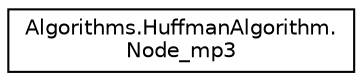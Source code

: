 digraph "Graphical Class Hierarchy"
{
 // INTERACTIVE_SVG=YES
 // LATEX_PDF_SIZE
  edge [fontname="Helvetica",fontsize="10",labelfontname="Helvetica",labelfontsize="10"];
  node [fontname="Helvetica",fontsize="10",shape=record];
  rankdir="LR";
  Node0 [label="Algorithms.HuffmanAlgorithm.\lNode_mp3",height=0.2,width=0.4,color="black", fillcolor="white", style="filled",URL="$d1/d6f/a00063.html",tooltip=" "];
}
